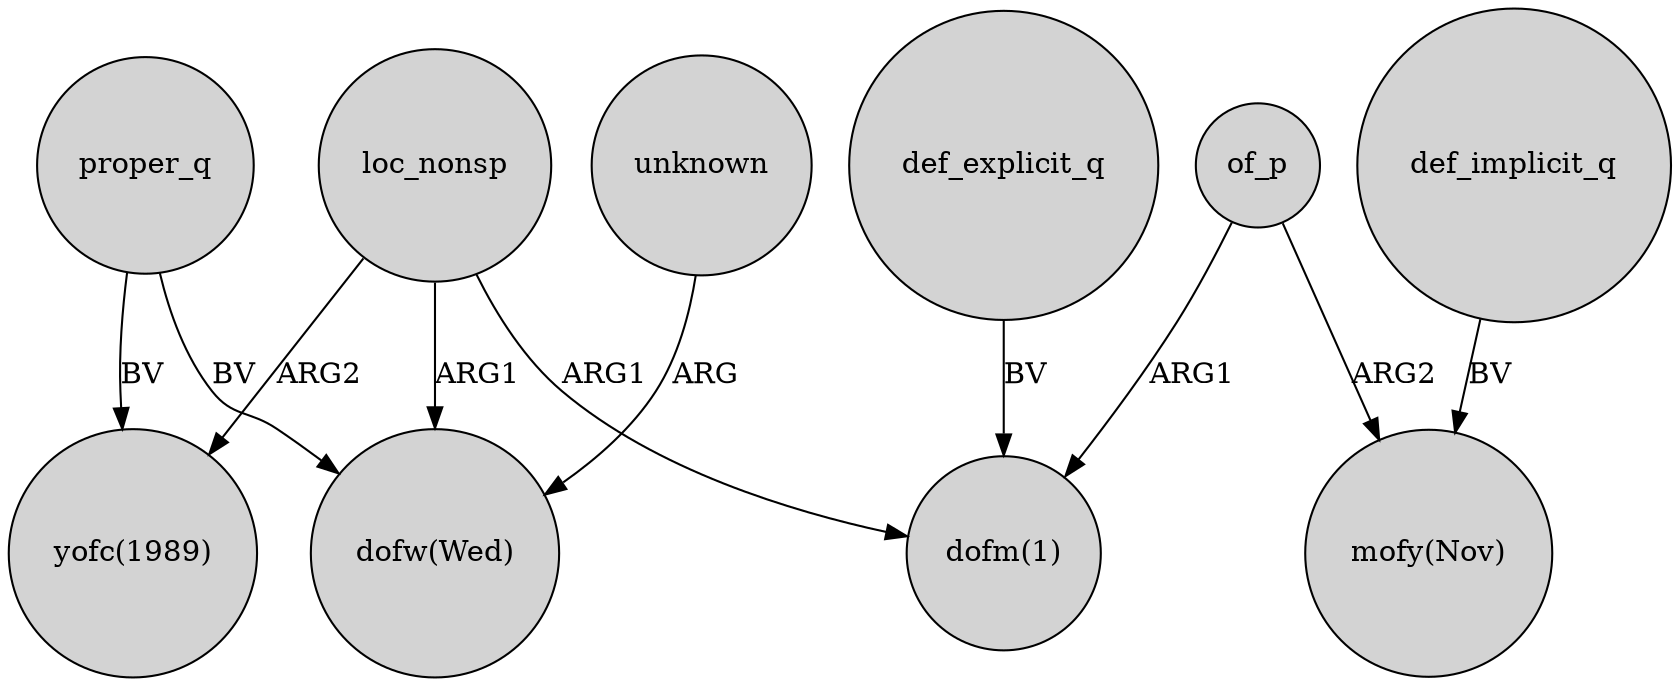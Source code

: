 digraph {
	node [shape=circle style=filled]
	loc_nonsp -> "yofc(1989)" [label=ARG2]
	loc_nonsp -> "dofw(Wed)" [label=ARG1]
	proper_q -> "dofw(Wed)" [label=BV]
	of_p -> "mofy(Nov)" [label=ARG2]
	def_implicit_q -> "mofy(Nov)" [label=BV]
	def_explicit_q -> "dofm(1)" [label=BV]
	loc_nonsp -> "dofm(1)" [label=ARG1]
	proper_q -> "yofc(1989)" [label=BV]
	of_p -> "dofm(1)" [label=ARG1]
	unknown -> "dofw(Wed)" [label=ARG]
}
